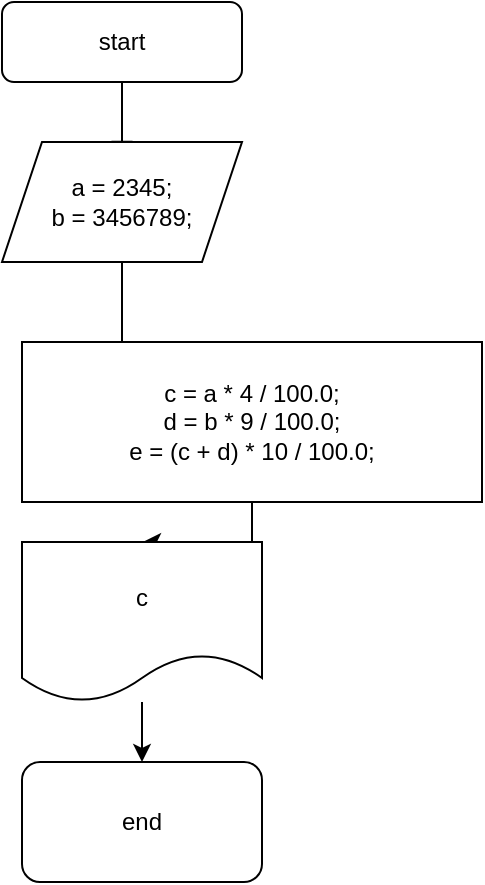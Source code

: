 <mxfile version="16.6.4" type="device"><diagram id="C5RBs43oDa-KdzZeNtuy" name="Page-1"><mxGraphModel dx="1038" dy="481" grid="1" gridSize="10" guides="1" tooltips="1" connect="1" arrows="1" fold="1" page="1" pageScale="1" pageWidth="827" pageHeight="1169" math="0" shadow="0"><root><mxCell id="WIyWlLk6GJQsqaUBKTNV-0"/><mxCell id="WIyWlLk6GJQsqaUBKTNV-1" parent="WIyWlLk6GJQsqaUBKTNV-0"/><mxCell id="oMH2uP2rgzU3Vx6ajI3F-0" value="" style="rounded=0;html=1;jettySize=auto;orthogonalLoop=1;fontSize=11;endArrow=block;endFill=0;endSize=8;strokeWidth=1;shadow=0;labelBackgroundColor=none;edgeStyle=orthogonalEdgeStyle;" edge="1" parent="WIyWlLk6GJQsqaUBKTNV-1" source="oMH2uP2rgzU3Vx6ajI3F-1"><mxGeometry relative="1" as="geometry"><mxPoint x="90" y="80" as="targetPoint"/></mxGeometry></mxCell><mxCell id="oMH2uP2rgzU3Vx6ajI3F-1" value="start" style="rounded=1;whiteSpace=wrap;html=1;fontSize=12;glass=0;strokeWidth=1;shadow=0;" vertex="1" parent="WIyWlLk6GJQsqaUBKTNV-1"><mxGeometry x="30" width="120" height="40" as="geometry"/></mxCell><mxCell id="oMH2uP2rgzU3Vx6ajI3F-2" style="edgeStyle=orthogonalEdgeStyle;rounded=0;orthogonalLoop=1;jettySize=auto;html=1;exitX=0.5;exitY=1;exitDx=0;exitDy=0;" edge="1" parent="WIyWlLk6GJQsqaUBKTNV-1" source="oMH2uP2rgzU3Vx6ajI3F-3"><mxGeometry relative="1" as="geometry"><mxPoint x="70" y="210" as="targetPoint"/></mxGeometry></mxCell><mxCell id="oMH2uP2rgzU3Vx6ajI3F-3" value="a = 2345;&lt;br&gt;b = 3456789;" style="shape=parallelogram;perimeter=parallelogramPerimeter;whiteSpace=wrap;html=1;fixedSize=1;" vertex="1" parent="WIyWlLk6GJQsqaUBKTNV-1"><mxGeometry x="30" y="70" width="120" height="60" as="geometry"/></mxCell><mxCell id="oMH2uP2rgzU3Vx6ajI3F-4" style="edgeStyle=orthogonalEdgeStyle;rounded=0;orthogonalLoop=1;jettySize=auto;html=1;exitX=0.5;exitY=1;exitDx=0;exitDy=0;" edge="1" parent="WIyWlLk6GJQsqaUBKTNV-1" source="oMH2uP2rgzU3Vx6ajI3F-5"><mxGeometry relative="1" as="geometry"><mxPoint x="100" y="270" as="targetPoint"/></mxGeometry></mxCell><mxCell id="oMH2uP2rgzU3Vx6ajI3F-5" value="c = a * 4 / 100.0;&lt;br&gt;d = b * 9 / 100.0;&lt;br&gt;e = (c + d) * 10 / 100.0;" style="rounded=0;whiteSpace=wrap;html=1;" vertex="1" parent="WIyWlLk6GJQsqaUBKTNV-1"><mxGeometry x="40" y="170" width="230" height="80" as="geometry"/></mxCell><mxCell id="oMH2uP2rgzU3Vx6ajI3F-6" value="" style="edgeStyle=orthogonalEdgeStyle;rounded=0;orthogonalLoop=1;jettySize=auto;html=1;" edge="1" parent="WIyWlLk6GJQsqaUBKTNV-1" source="oMH2uP2rgzU3Vx6ajI3F-7"><mxGeometry relative="1" as="geometry"><mxPoint x="100" y="380" as="targetPoint"/></mxGeometry></mxCell><mxCell id="oMH2uP2rgzU3Vx6ajI3F-7" value="c" style="shape=document;whiteSpace=wrap;html=1;boundedLbl=1;" vertex="1" parent="WIyWlLk6GJQsqaUBKTNV-1"><mxGeometry x="40" y="270" width="120" height="80" as="geometry"/></mxCell><mxCell id="oMH2uP2rgzU3Vx6ajI3F-8" value="end&lt;br&gt;" style="rounded=1;whiteSpace=wrap;html=1;" vertex="1" parent="WIyWlLk6GJQsqaUBKTNV-1"><mxGeometry x="40" y="380" width="120" height="60" as="geometry"/></mxCell></root></mxGraphModel></diagram></mxfile>